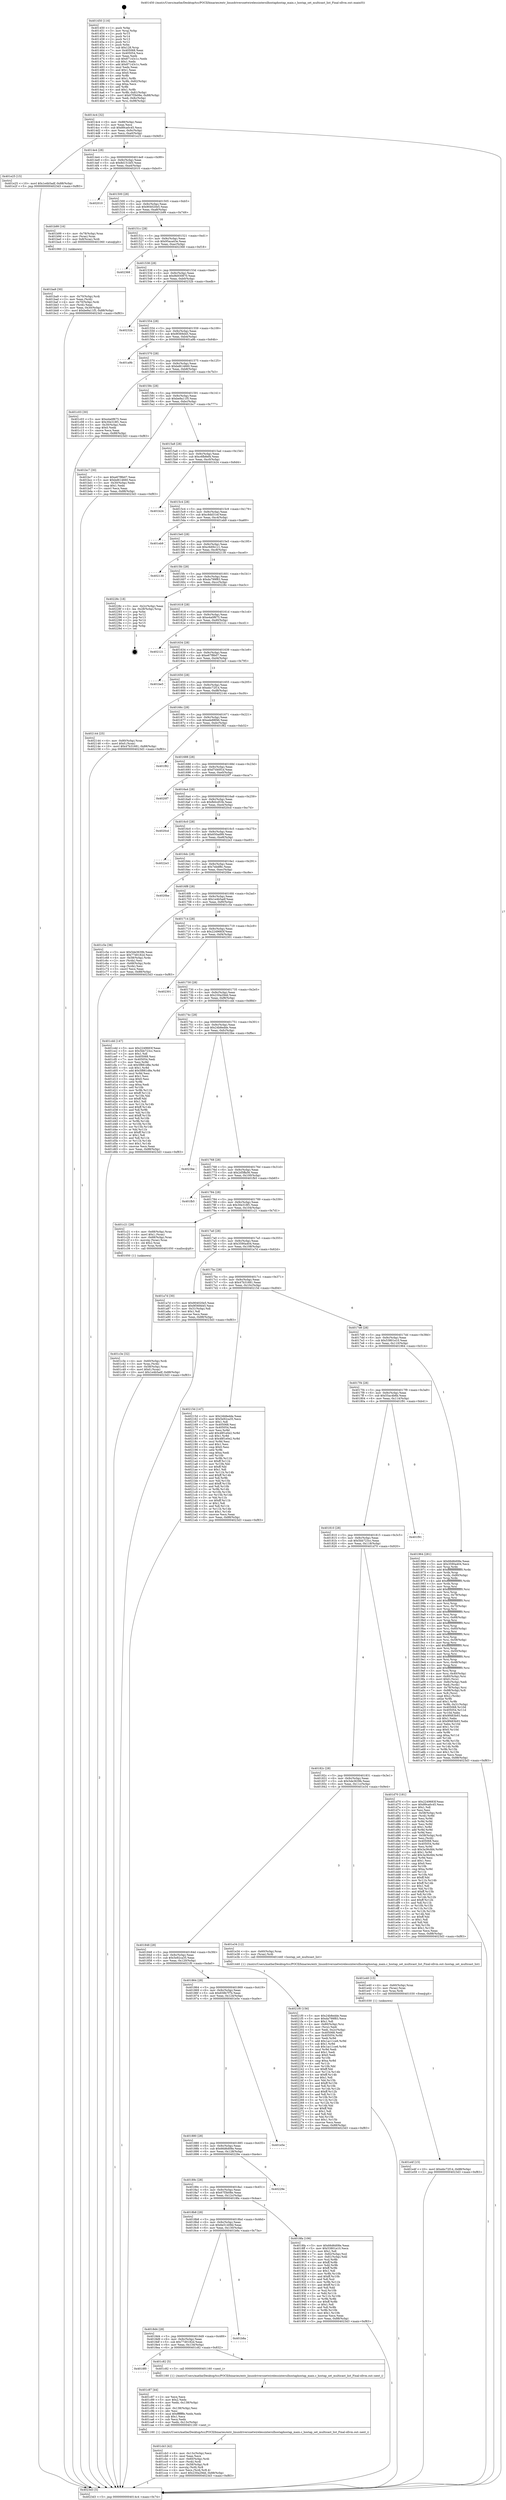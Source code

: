 digraph "0x401450" {
  label = "0x401450 (/mnt/c/Users/mathe/Desktop/tcc/POCII/binaries/extr_linuxdriversnetwirelessintersilhostaphostap_main.c_hostap_set_multicast_list_Final-ollvm.out::main(0))"
  labelloc = "t"
  node[shape=record]

  Entry [label="",width=0.3,height=0.3,shape=circle,fillcolor=black,style=filled]
  "0x4014c4" [label="{
     0x4014c4 [32]\l
     | [instrs]\l
     &nbsp;&nbsp;0x4014c4 \<+6\>: mov -0x88(%rbp),%eax\l
     &nbsp;&nbsp;0x4014ca \<+2\>: mov %eax,%ecx\l
     &nbsp;&nbsp;0x4014cc \<+6\>: sub $0x89ca0c45,%ecx\l
     &nbsp;&nbsp;0x4014d2 \<+6\>: mov %eax,-0x9c(%rbp)\l
     &nbsp;&nbsp;0x4014d8 \<+6\>: mov %ecx,-0xa0(%rbp)\l
     &nbsp;&nbsp;0x4014de \<+6\>: je 0000000000401e25 \<main+0x9d5\>\l
  }"]
  "0x401e25" [label="{
     0x401e25 [15]\l
     | [instrs]\l
     &nbsp;&nbsp;0x401e25 \<+10\>: movl $0x1e4b5adf,-0x88(%rbp)\l
     &nbsp;&nbsp;0x401e2f \<+5\>: jmp 00000000004023d3 \<main+0xf83\>\l
  }"]
  "0x4014e4" [label="{
     0x4014e4 [28]\l
     | [instrs]\l
     &nbsp;&nbsp;0x4014e4 \<+5\>: jmp 00000000004014e9 \<main+0x99\>\l
     &nbsp;&nbsp;0x4014e9 \<+6\>: mov -0x9c(%rbp),%eax\l
     &nbsp;&nbsp;0x4014ef \<+5\>: sub $0x8d151bf3,%eax\l
     &nbsp;&nbsp;0x4014f4 \<+6\>: mov %eax,-0xa4(%rbp)\l
     &nbsp;&nbsp;0x4014fa \<+6\>: je 0000000000402010 \<main+0xbc0\>\l
  }"]
  Exit [label="",width=0.3,height=0.3,shape=circle,fillcolor=black,style=filled,peripheries=2]
  "0x402010" [label="{
     0x402010\l
  }", style=dashed]
  "0x401500" [label="{
     0x401500 [28]\l
     | [instrs]\l
     &nbsp;&nbsp;0x401500 \<+5\>: jmp 0000000000401505 \<main+0xb5\>\l
     &nbsp;&nbsp;0x401505 \<+6\>: mov -0x9c(%rbp),%eax\l
     &nbsp;&nbsp;0x40150b \<+5\>: sub $0x904020e5,%eax\l
     &nbsp;&nbsp;0x401510 \<+6\>: mov %eax,-0xa8(%rbp)\l
     &nbsp;&nbsp;0x401516 \<+6\>: je 0000000000401b99 \<main+0x749\>\l
  }"]
  "0x401e4f" [label="{
     0x401e4f [15]\l
     | [instrs]\l
     &nbsp;&nbsp;0x401e4f \<+10\>: movl $0xebc72f14,-0x88(%rbp)\l
     &nbsp;&nbsp;0x401e59 \<+5\>: jmp 00000000004023d3 \<main+0xf83\>\l
  }"]
  "0x401b99" [label="{
     0x401b99 [16]\l
     | [instrs]\l
     &nbsp;&nbsp;0x401b99 \<+4\>: mov -0x78(%rbp),%rax\l
     &nbsp;&nbsp;0x401b9d \<+3\>: mov (%rax),%rax\l
     &nbsp;&nbsp;0x401ba0 \<+4\>: mov 0x8(%rax),%rdi\l
     &nbsp;&nbsp;0x401ba4 \<+5\>: call 0000000000401060 \<atoi@plt\>\l
     | [calls]\l
     &nbsp;&nbsp;0x401060 \{1\} (unknown)\l
  }"]
  "0x40151c" [label="{
     0x40151c [28]\l
     | [instrs]\l
     &nbsp;&nbsp;0x40151c \<+5\>: jmp 0000000000401521 \<main+0xd1\>\l
     &nbsp;&nbsp;0x401521 \<+6\>: mov -0x9c(%rbp),%eax\l
     &nbsp;&nbsp;0x401527 \<+5\>: sub $0x95aca43e,%eax\l
     &nbsp;&nbsp;0x40152c \<+6\>: mov %eax,-0xac(%rbp)\l
     &nbsp;&nbsp;0x401532 \<+6\>: je 0000000000402368 \<main+0xf18\>\l
  }"]
  "0x401e40" [label="{
     0x401e40 [15]\l
     | [instrs]\l
     &nbsp;&nbsp;0x401e40 \<+4\>: mov -0x60(%rbp),%rax\l
     &nbsp;&nbsp;0x401e44 \<+3\>: mov (%rax),%rax\l
     &nbsp;&nbsp;0x401e47 \<+3\>: mov %rax,%rdi\l
     &nbsp;&nbsp;0x401e4a \<+5\>: call 0000000000401030 \<free@plt\>\l
     | [calls]\l
     &nbsp;&nbsp;0x401030 \{1\} (unknown)\l
  }"]
  "0x402368" [label="{
     0x402368\l
  }", style=dashed]
  "0x401538" [label="{
     0x401538 [28]\l
     | [instrs]\l
     &nbsp;&nbsp;0x401538 \<+5\>: jmp 000000000040153d \<main+0xed\>\l
     &nbsp;&nbsp;0x40153d \<+6\>: mov -0x9c(%rbp),%eax\l
     &nbsp;&nbsp;0x401543 \<+5\>: sub $0x9b930870,%eax\l
     &nbsp;&nbsp;0x401548 \<+6\>: mov %eax,-0xb0(%rbp)\l
     &nbsp;&nbsp;0x40154e \<+6\>: je 000000000040232b \<main+0xedb\>\l
  }"]
  "0x401cb3" [label="{
     0x401cb3 [42]\l
     | [instrs]\l
     &nbsp;&nbsp;0x401cb3 \<+6\>: mov -0x13c(%rbp),%ecx\l
     &nbsp;&nbsp;0x401cb9 \<+3\>: imul %eax,%ecx\l
     &nbsp;&nbsp;0x401cbc \<+4\>: mov -0x60(%rbp),%rdi\l
     &nbsp;&nbsp;0x401cc0 \<+3\>: mov (%rdi),%rdi\l
     &nbsp;&nbsp;0x401cc3 \<+4\>: mov -0x58(%rbp),%r8\l
     &nbsp;&nbsp;0x401cc7 \<+3\>: movslq (%r8),%r8\l
     &nbsp;&nbsp;0x401cca \<+4\>: mov %ecx,(%rdi,%r8,4)\l
     &nbsp;&nbsp;0x401cce \<+10\>: movl $0x230a29dd,-0x88(%rbp)\l
     &nbsp;&nbsp;0x401cd8 \<+5\>: jmp 00000000004023d3 \<main+0xf83\>\l
  }"]
  "0x40232b" [label="{
     0x40232b\l
  }", style=dashed]
  "0x401554" [label="{
     0x401554 [28]\l
     | [instrs]\l
     &nbsp;&nbsp;0x401554 \<+5\>: jmp 0000000000401559 \<main+0x109\>\l
     &nbsp;&nbsp;0x401559 \<+6\>: mov -0x9c(%rbp),%eax\l
     &nbsp;&nbsp;0x40155f \<+5\>: sub $0x9f369d45,%eax\l
     &nbsp;&nbsp;0x401564 \<+6\>: mov %eax,-0xb4(%rbp)\l
     &nbsp;&nbsp;0x40156a \<+6\>: je 0000000000401a9b \<main+0x64b\>\l
  }"]
  "0x401c87" [label="{
     0x401c87 [44]\l
     | [instrs]\l
     &nbsp;&nbsp;0x401c87 \<+2\>: xor %ecx,%ecx\l
     &nbsp;&nbsp;0x401c89 \<+5\>: mov $0x2,%edx\l
     &nbsp;&nbsp;0x401c8e \<+6\>: mov %edx,-0x138(%rbp)\l
     &nbsp;&nbsp;0x401c94 \<+1\>: cltd\l
     &nbsp;&nbsp;0x401c95 \<+6\>: mov -0x138(%rbp),%esi\l
     &nbsp;&nbsp;0x401c9b \<+2\>: idiv %esi\l
     &nbsp;&nbsp;0x401c9d \<+6\>: imul $0xfffffffe,%edx,%edx\l
     &nbsp;&nbsp;0x401ca3 \<+3\>: sub $0x1,%ecx\l
     &nbsp;&nbsp;0x401ca6 \<+2\>: sub %ecx,%edx\l
     &nbsp;&nbsp;0x401ca8 \<+6\>: mov %edx,-0x13c(%rbp)\l
     &nbsp;&nbsp;0x401cae \<+5\>: call 0000000000401160 \<next_i\>\l
     | [calls]\l
     &nbsp;&nbsp;0x401160 \{1\} (/mnt/c/Users/mathe/Desktop/tcc/POCII/binaries/extr_linuxdriversnetwirelessintersilhostaphostap_main.c_hostap_set_multicast_list_Final-ollvm.out::next_i)\l
  }"]
  "0x401a9b" [label="{
     0x401a9b\l
  }", style=dashed]
  "0x401570" [label="{
     0x401570 [28]\l
     | [instrs]\l
     &nbsp;&nbsp;0x401570 \<+5\>: jmp 0000000000401575 \<main+0x125\>\l
     &nbsp;&nbsp;0x401575 \<+6\>: mov -0x9c(%rbp),%eax\l
     &nbsp;&nbsp;0x40157b \<+5\>: sub $0xbd614660,%eax\l
     &nbsp;&nbsp;0x401580 \<+6\>: mov %eax,-0xb8(%rbp)\l
     &nbsp;&nbsp;0x401586 \<+6\>: je 0000000000401c03 \<main+0x7b3\>\l
  }"]
  "0x4018f0" [label="{
     0x4018f0\l
  }", style=dashed]
  "0x401c03" [label="{
     0x401c03 [30]\l
     | [instrs]\l
     &nbsp;&nbsp;0x401c03 \<+5\>: mov $0xe4a0f675,%eax\l
     &nbsp;&nbsp;0x401c08 \<+5\>: mov $0x30e318f1,%ecx\l
     &nbsp;&nbsp;0x401c0d \<+3\>: mov -0x30(%rbp),%edx\l
     &nbsp;&nbsp;0x401c10 \<+3\>: cmp $0x0,%edx\l
     &nbsp;&nbsp;0x401c13 \<+3\>: cmove %ecx,%eax\l
     &nbsp;&nbsp;0x401c16 \<+6\>: mov %eax,-0x88(%rbp)\l
     &nbsp;&nbsp;0x401c1c \<+5\>: jmp 00000000004023d3 \<main+0xf83\>\l
  }"]
  "0x40158c" [label="{
     0x40158c [28]\l
     | [instrs]\l
     &nbsp;&nbsp;0x40158c \<+5\>: jmp 0000000000401591 \<main+0x141\>\l
     &nbsp;&nbsp;0x401591 \<+6\>: mov -0x9c(%rbp),%eax\l
     &nbsp;&nbsp;0x401597 \<+5\>: sub $0xbe9a11f5,%eax\l
     &nbsp;&nbsp;0x40159c \<+6\>: mov %eax,-0xbc(%rbp)\l
     &nbsp;&nbsp;0x4015a2 \<+6\>: je 0000000000401bc7 \<main+0x777\>\l
  }"]
  "0x401c82" [label="{
     0x401c82 [5]\l
     | [instrs]\l
     &nbsp;&nbsp;0x401c82 \<+5\>: call 0000000000401160 \<next_i\>\l
     | [calls]\l
     &nbsp;&nbsp;0x401160 \{1\} (/mnt/c/Users/mathe/Desktop/tcc/POCII/binaries/extr_linuxdriversnetwirelessintersilhostaphostap_main.c_hostap_set_multicast_list_Final-ollvm.out::next_i)\l
  }"]
  "0x401bc7" [label="{
     0x401bc7 [30]\l
     | [instrs]\l
     &nbsp;&nbsp;0x401bc7 \<+5\>: mov $0xe67f8b07,%eax\l
     &nbsp;&nbsp;0x401bcc \<+5\>: mov $0xbd614660,%ecx\l
     &nbsp;&nbsp;0x401bd1 \<+3\>: mov -0x30(%rbp),%edx\l
     &nbsp;&nbsp;0x401bd4 \<+3\>: cmp $0x1,%edx\l
     &nbsp;&nbsp;0x401bd7 \<+3\>: cmovl %ecx,%eax\l
     &nbsp;&nbsp;0x401bda \<+6\>: mov %eax,-0x88(%rbp)\l
     &nbsp;&nbsp;0x401be0 \<+5\>: jmp 00000000004023d3 \<main+0xf83\>\l
  }"]
  "0x4015a8" [label="{
     0x4015a8 [28]\l
     | [instrs]\l
     &nbsp;&nbsp;0x4015a8 \<+5\>: jmp 00000000004015ad \<main+0x15d\>\l
     &nbsp;&nbsp;0x4015ad \<+6\>: mov -0x9c(%rbp),%eax\l
     &nbsp;&nbsp;0x4015b3 \<+5\>: sub $0xc6fb8ef4,%eax\l
     &nbsp;&nbsp;0x4015b8 \<+6\>: mov %eax,-0xc0(%rbp)\l
     &nbsp;&nbsp;0x4015be \<+6\>: je 0000000000401b24 \<main+0x6d4\>\l
  }"]
  "0x4018d4" [label="{
     0x4018d4 [28]\l
     | [instrs]\l
     &nbsp;&nbsp;0x4018d4 \<+5\>: jmp 00000000004018d9 \<main+0x489\>\l
     &nbsp;&nbsp;0x4018d9 \<+6\>: mov -0x9c(%rbp),%eax\l
     &nbsp;&nbsp;0x4018df \<+5\>: sub $0x77d0182d,%eax\l
     &nbsp;&nbsp;0x4018e4 \<+6\>: mov %eax,-0x134(%rbp)\l
     &nbsp;&nbsp;0x4018ea \<+6\>: je 0000000000401c82 \<main+0x832\>\l
  }"]
  "0x401b24" [label="{
     0x401b24\l
  }", style=dashed]
  "0x4015c4" [label="{
     0x4015c4 [28]\l
     | [instrs]\l
     &nbsp;&nbsp;0x4015c4 \<+5\>: jmp 00000000004015c9 \<main+0x179\>\l
     &nbsp;&nbsp;0x4015c9 \<+6\>: mov -0x9c(%rbp),%eax\l
     &nbsp;&nbsp;0x4015cf \<+5\>: sub $0xc8dd31ef,%eax\l
     &nbsp;&nbsp;0x4015d4 \<+6\>: mov %eax,-0xc4(%rbp)\l
     &nbsp;&nbsp;0x4015da \<+6\>: je 0000000000401eb9 \<main+0xa69\>\l
  }"]
  "0x401b8a" [label="{
     0x401b8a\l
  }", style=dashed]
  "0x401eb9" [label="{
     0x401eb9\l
  }", style=dashed]
  "0x4015e0" [label="{
     0x4015e0 [28]\l
     | [instrs]\l
     &nbsp;&nbsp;0x4015e0 \<+5\>: jmp 00000000004015e5 \<main+0x195\>\l
     &nbsp;&nbsp;0x4015e5 \<+6\>: mov -0x9c(%rbp),%eax\l
     &nbsp;&nbsp;0x4015eb \<+5\>: sub $0xc9d0b121,%eax\l
     &nbsp;&nbsp;0x4015f0 \<+6\>: mov %eax,-0xc8(%rbp)\l
     &nbsp;&nbsp;0x4015f6 \<+6\>: je 0000000000402130 \<main+0xce0\>\l
  }"]
  "0x401c3e" [label="{
     0x401c3e [32]\l
     | [instrs]\l
     &nbsp;&nbsp;0x401c3e \<+4\>: mov -0x60(%rbp),%rdi\l
     &nbsp;&nbsp;0x401c42 \<+3\>: mov %rax,(%rdi)\l
     &nbsp;&nbsp;0x401c45 \<+4\>: mov -0x58(%rbp),%rax\l
     &nbsp;&nbsp;0x401c49 \<+6\>: movl $0x0,(%rax)\l
     &nbsp;&nbsp;0x401c4f \<+10\>: movl $0x1e4b5adf,-0x88(%rbp)\l
     &nbsp;&nbsp;0x401c59 \<+5\>: jmp 00000000004023d3 \<main+0xf83\>\l
  }"]
  "0x402130" [label="{
     0x402130\l
  }", style=dashed]
  "0x4015fc" [label="{
     0x4015fc [28]\l
     | [instrs]\l
     &nbsp;&nbsp;0x4015fc \<+5\>: jmp 0000000000401601 \<main+0x1b1\>\l
     &nbsp;&nbsp;0x401601 \<+6\>: mov -0x9c(%rbp),%eax\l
     &nbsp;&nbsp;0x401607 \<+5\>: sub $0xda799f83,%eax\l
     &nbsp;&nbsp;0x40160c \<+6\>: mov %eax,-0xcc(%rbp)\l
     &nbsp;&nbsp;0x401612 \<+6\>: je 000000000040228c \<main+0xe3c\>\l
  }"]
  "0x401ba9" [label="{
     0x401ba9 [30]\l
     | [instrs]\l
     &nbsp;&nbsp;0x401ba9 \<+4\>: mov -0x70(%rbp),%rdi\l
     &nbsp;&nbsp;0x401bad \<+2\>: mov %eax,(%rdi)\l
     &nbsp;&nbsp;0x401baf \<+4\>: mov -0x70(%rbp),%rdi\l
     &nbsp;&nbsp;0x401bb3 \<+2\>: mov (%rdi),%eax\l
     &nbsp;&nbsp;0x401bb5 \<+3\>: mov %eax,-0x30(%rbp)\l
     &nbsp;&nbsp;0x401bb8 \<+10\>: movl $0xbe9a11f5,-0x88(%rbp)\l
     &nbsp;&nbsp;0x401bc2 \<+5\>: jmp 00000000004023d3 \<main+0xf83\>\l
  }"]
  "0x40228c" [label="{
     0x40228c [18]\l
     | [instrs]\l
     &nbsp;&nbsp;0x40228c \<+3\>: mov -0x2c(%rbp),%eax\l
     &nbsp;&nbsp;0x40228f \<+4\>: lea -0x28(%rbp),%rsp\l
     &nbsp;&nbsp;0x402293 \<+1\>: pop %rbx\l
     &nbsp;&nbsp;0x402294 \<+2\>: pop %r12\l
     &nbsp;&nbsp;0x402296 \<+2\>: pop %r13\l
     &nbsp;&nbsp;0x402298 \<+2\>: pop %r14\l
     &nbsp;&nbsp;0x40229a \<+2\>: pop %r15\l
     &nbsp;&nbsp;0x40229c \<+1\>: pop %rbp\l
     &nbsp;&nbsp;0x40229d \<+1\>: ret\l
  }"]
  "0x401618" [label="{
     0x401618 [28]\l
     | [instrs]\l
     &nbsp;&nbsp;0x401618 \<+5\>: jmp 000000000040161d \<main+0x1cd\>\l
     &nbsp;&nbsp;0x40161d \<+6\>: mov -0x9c(%rbp),%eax\l
     &nbsp;&nbsp;0x401623 \<+5\>: sub $0xe4a0f675,%eax\l
     &nbsp;&nbsp;0x401628 \<+6\>: mov %eax,-0xd0(%rbp)\l
     &nbsp;&nbsp;0x40162e \<+6\>: je 0000000000402121 \<main+0xcd1\>\l
  }"]
  "0x401450" [label="{
     0x401450 [116]\l
     | [instrs]\l
     &nbsp;&nbsp;0x401450 \<+1\>: push %rbp\l
     &nbsp;&nbsp;0x401451 \<+3\>: mov %rsp,%rbp\l
     &nbsp;&nbsp;0x401454 \<+2\>: push %r15\l
     &nbsp;&nbsp;0x401456 \<+2\>: push %r14\l
     &nbsp;&nbsp;0x401458 \<+2\>: push %r13\l
     &nbsp;&nbsp;0x40145a \<+2\>: push %r12\l
     &nbsp;&nbsp;0x40145c \<+1\>: push %rbx\l
     &nbsp;&nbsp;0x40145d \<+7\>: sub $0x128,%rsp\l
     &nbsp;&nbsp;0x401464 \<+7\>: mov 0x405068,%eax\l
     &nbsp;&nbsp;0x40146b \<+7\>: mov 0x405054,%ecx\l
     &nbsp;&nbsp;0x401472 \<+2\>: mov %eax,%edx\l
     &nbsp;&nbsp;0x401474 \<+6\>: sub $0x87143c1c,%edx\l
     &nbsp;&nbsp;0x40147a \<+3\>: sub $0x1,%edx\l
     &nbsp;&nbsp;0x40147d \<+6\>: add $0x87143c1c,%edx\l
     &nbsp;&nbsp;0x401483 \<+3\>: imul %edx,%eax\l
     &nbsp;&nbsp;0x401486 \<+3\>: and $0x1,%eax\l
     &nbsp;&nbsp;0x401489 \<+3\>: cmp $0x0,%eax\l
     &nbsp;&nbsp;0x40148c \<+4\>: sete %r8b\l
     &nbsp;&nbsp;0x401490 \<+4\>: and $0x1,%r8b\l
     &nbsp;&nbsp;0x401494 \<+7\>: mov %r8b,-0x82(%rbp)\l
     &nbsp;&nbsp;0x40149b \<+3\>: cmp $0xa,%ecx\l
     &nbsp;&nbsp;0x40149e \<+4\>: setl %r8b\l
     &nbsp;&nbsp;0x4014a2 \<+4\>: and $0x1,%r8b\l
     &nbsp;&nbsp;0x4014a6 \<+7\>: mov %r8b,-0x81(%rbp)\l
     &nbsp;&nbsp;0x4014ad \<+10\>: movl $0x67f3b08e,-0x88(%rbp)\l
     &nbsp;&nbsp;0x4014b7 \<+6\>: mov %edi,-0x8c(%rbp)\l
     &nbsp;&nbsp;0x4014bd \<+7\>: mov %rsi,-0x98(%rbp)\l
  }"]
  "0x402121" [label="{
     0x402121\l
  }", style=dashed]
  "0x401634" [label="{
     0x401634 [28]\l
     | [instrs]\l
     &nbsp;&nbsp;0x401634 \<+5\>: jmp 0000000000401639 \<main+0x1e9\>\l
     &nbsp;&nbsp;0x401639 \<+6\>: mov -0x9c(%rbp),%eax\l
     &nbsp;&nbsp;0x40163f \<+5\>: sub $0xe67f8b07,%eax\l
     &nbsp;&nbsp;0x401644 \<+6\>: mov %eax,-0xd4(%rbp)\l
     &nbsp;&nbsp;0x40164a \<+6\>: je 0000000000401be5 \<main+0x795\>\l
  }"]
  "0x4023d3" [label="{
     0x4023d3 [5]\l
     | [instrs]\l
     &nbsp;&nbsp;0x4023d3 \<+5\>: jmp 00000000004014c4 \<main+0x74\>\l
  }"]
  "0x401be5" [label="{
     0x401be5\l
  }", style=dashed]
  "0x401650" [label="{
     0x401650 [28]\l
     | [instrs]\l
     &nbsp;&nbsp;0x401650 \<+5\>: jmp 0000000000401655 \<main+0x205\>\l
     &nbsp;&nbsp;0x401655 \<+6\>: mov -0x9c(%rbp),%eax\l
     &nbsp;&nbsp;0x40165b \<+5\>: sub $0xebc72f14,%eax\l
     &nbsp;&nbsp;0x401660 \<+6\>: mov %eax,-0xd8(%rbp)\l
     &nbsp;&nbsp;0x401666 \<+6\>: je 0000000000402144 \<main+0xcf4\>\l
  }"]
  "0x4018b8" [label="{
     0x4018b8 [28]\l
     | [instrs]\l
     &nbsp;&nbsp;0x4018b8 \<+5\>: jmp 00000000004018bd \<main+0x46d\>\l
     &nbsp;&nbsp;0x4018bd \<+6\>: mov -0x9c(%rbp),%eax\l
     &nbsp;&nbsp;0x4018c3 \<+5\>: sub $0x6e51408d,%eax\l
     &nbsp;&nbsp;0x4018c8 \<+6\>: mov %eax,-0x130(%rbp)\l
     &nbsp;&nbsp;0x4018ce \<+6\>: je 0000000000401b8a \<main+0x73a\>\l
  }"]
  "0x402144" [label="{
     0x402144 [25]\l
     | [instrs]\l
     &nbsp;&nbsp;0x402144 \<+4\>: mov -0x80(%rbp),%rax\l
     &nbsp;&nbsp;0x402148 \<+6\>: movl $0x0,(%rax)\l
     &nbsp;&nbsp;0x40214e \<+10\>: movl $0x47b31681,-0x88(%rbp)\l
     &nbsp;&nbsp;0x402158 \<+5\>: jmp 00000000004023d3 \<main+0xf83\>\l
  }"]
  "0x40166c" [label="{
     0x40166c [28]\l
     | [instrs]\l
     &nbsp;&nbsp;0x40166c \<+5\>: jmp 0000000000401671 \<main+0x221\>\l
     &nbsp;&nbsp;0x401671 \<+6\>: mov -0x9c(%rbp),%eax\l
     &nbsp;&nbsp;0x401677 \<+5\>: sub $0xede88f46,%eax\l
     &nbsp;&nbsp;0x40167c \<+6\>: mov %eax,-0xdc(%rbp)\l
     &nbsp;&nbsp;0x401682 \<+6\>: je 0000000000401f82 \<main+0xb32\>\l
  }"]
  "0x4018fa" [label="{
     0x4018fa [106]\l
     | [instrs]\l
     &nbsp;&nbsp;0x4018fa \<+5\>: mov $0x66d6d08e,%eax\l
     &nbsp;&nbsp;0x4018ff \<+5\>: mov $0x53801e10,%ecx\l
     &nbsp;&nbsp;0x401904 \<+2\>: mov $0x1,%dl\l
     &nbsp;&nbsp;0x401906 \<+7\>: mov -0x82(%rbp),%sil\l
     &nbsp;&nbsp;0x40190d \<+7\>: mov -0x81(%rbp),%dil\l
     &nbsp;&nbsp;0x401914 \<+3\>: mov %sil,%r8b\l
     &nbsp;&nbsp;0x401917 \<+4\>: xor $0xff,%r8b\l
     &nbsp;&nbsp;0x40191b \<+3\>: mov %dil,%r9b\l
     &nbsp;&nbsp;0x40191e \<+4\>: xor $0xff,%r9b\l
     &nbsp;&nbsp;0x401922 \<+3\>: xor $0x1,%dl\l
     &nbsp;&nbsp;0x401925 \<+3\>: mov %r8b,%r10b\l
     &nbsp;&nbsp;0x401928 \<+4\>: and $0xff,%r10b\l
     &nbsp;&nbsp;0x40192c \<+3\>: and %dl,%sil\l
     &nbsp;&nbsp;0x40192f \<+3\>: mov %r9b,%r11b\l
     &nbsp;&nbsp;0x401932 \<+4\>: and $0xff,%r11b\l
     &nbsp;&nbsp;0x401936 \<+3\>: and %dl,%dil\l
     &nbsp;&nbsp;0x401939 \<+3\>: or %sil,%r10b\l
     &nbsp;&nbsp;0x40193c \<+3\>: or %dil,%r11b\l
     &nbsp;&nbsp;0x40193f \<+3\>: xor %r11b,%r10b\l
     &nbsp;&nbsp;0x401942 \<+3\>: or %r9b,%r8b\l
     &nbsp;&nbsp;0x401945 \<+4\>: xor $0xff,%r8b\l
     &nbsp;&nbsp;0x401949 \<+3\>: or $0x1,%dl\l
     &nbsp;&nbsp;0x40194c \<+3\>: and %dl,%r8b\l
     &nbsp;&nbsp;0x40194f \<+3\>: or %r8b,%r10b\l
     &nbsp;&nbsp;0x401952 \<+4\>: test $0x1,%r10b\l
     &nbsp;&nbsp;0x401956 \<+3\>: cmovne %ecx,%eax\l
     &nbsp;&nbsp;0x401959 \<+6\>: mov %eax,-0x88(%rbp)\l
     &nbsp;&nbsp;0x40195f \<+5\>: jmp 00000000004023d3 \<main+0xf83\>\l
  }"]
  "0x401f82" [label="{
     0x401f82\l
  }", style=dashed]
  "0x401688" [label="{
     0x401688 [28]\l
     | [instrs]\l
     &nbsp;&nbsp;0x401688 \<+5\>: jmp 000000000040168d \<main+0x23d\>\l
     &nbsp;&nbsp;0x40168d \<+6\>: mov -0x9c(%rbp),%eax\l
     &nbsp;&nbsp;0x401693 \<+5\>: sub $0xf7d40f1d,%eax\l
     &nbsp;&nbsp;0x401698 \<+6\>: mov %eax,-0xe0(%rbp)\l
     &nbsp;&nbsp;0x40169e \<+6\>: je 00000000004020f7 \<main+0xca7\>\l
  }"]
  "0x40189c" [label="{
     0x40189c [28]\l
     | [instrs]\l
     &nbsp;&nbsp;0x40189c \<+5\>: jmp 00000000004018a1 \<main+0x451\>\l
     &nbsp;&nbsp;0x4018a1 \<+6\>: mov -0x9c(%rbp),%eax\l
     &nbsp;&nbsp;0x4018a7 \<+5\>: sub $0x67f3b08e,%eax\l
     &nbsp;&nbsp;0x4018ac \<+6\>: mov %eax,-0x12c(%rbp)\l
     &nbsp;&nbsp;0x4018b2 \<+6\>: je 00000000004018fa \<main+0x4aa\>\l
  }"]
  "0x4020f7" [label="{
     0x4020f7\l
  }", style=dashed]
  "0x4016a4" [label="{
     0x4016a4 [28]\l
     | [instrs]\l
     &nbsp;&nbsp;0x4016a4 \<+5\>: jmp 00000000004016a9 \<main+0x259\>\l
     &nbsp;&nbsp;0x4016a9 \<+6\>: mov -0x9c(%rbp),%eax\l
     &nbsp;&nbsp;0x4016af \<+5\>: sub $0xfb0cd53b,%eax\l
     &nbsp;&nbsp;0x4016b4 \<+6\>: mov %eax,-0xe4(%rbp)\l
     &nbsp;&nbsp;0x4016ba \<+6\>: je 00000000004020cd \<main+0xc7d\>\l
  }"]
  "0x40229e" [label="{
     0x40229e\l
  }", style=dashed]
  "0x4020cd" [label="{
     0x4020cd\l
  }", style=dashed]
  "0x4016c0" [label="{
     0x4016c0 [28]\l
     | [instrs]\l
     &nbsp;&nbsp;0x4016c0 \<+5\>: jmp 00000000004016c5 \<main+0x275\>\l
     &nbsp;&nbsp;0x4016c5 \<+6\>: mov -0x9c(%rbp),%eax\l
     &nbsp;&nbsp;0x4016cb \<+5\>: sub $0x650ad99,%eax\l
     &nbsp;&nbsp;0x4016d0 \<+6\>: mov %eax,-0xe8(%rbp)\l
     &nbsp;&nbsp;0x4016d6 \<+6\>: je 00000000004022e3 \<main+0xe93\>\l
  }"]
  "0x401880" [label="{
     0x401880 [28]\l
     | [instrs]\l
     &nbsp;&nbsp;0x401880 \<+5\>: jmp 0000000000401885 \<main+0x435\>\l
     &nbsp;&nbsp;0x401885 \<+6\>: mov -0x9c(%rbp),%eax\l
     &nbsp;&nbsp;0x40188b \<+5\>: sub $0x66d6d08e,%eax\l
     &nbsp;&nbsp;0x401890 \<+6\>: mov %eax,-0x128(%rbp)\l
     &nbsp;&nbsp;0x401896 \<+6\>: je 000000000040229e \<main+0xe4e\>\l
  }"]
  "0x4022e3" [label="{
     0x4022e3\l
  }", style=dashed]
  "0x4016dc" [label="{
     0x4016dc [28]\l
     | [instrs]\l
     &nbsp;&nbsp;0x4016dc \<+5\>: jmp 00000000004016e1 \<main+0x291\>\l
     &nbsp;&nbsp;0x4016e1 \<+6\>: mov -0x9c(%rbp),%eax\l
     &nbsp;&nbsp;0x4016e7 \<+5\>: sub $0x7ebdf8c,%eax\l
     &nbsp;&nbsp;0x4016ec \<+6\>: mov %eax,-0xec(%rbp)\l
     &nbsp;&nbsp;0x4016f2 \<+6\>: je 00000000004020be \<main+0xc6e\>\l
  }"]
  "0x401e5e" [label="{
     0x401e5e\l
  }", style=dashed]
  "0x4020be" [label="{
     0x4020be\l
  }", style=dashed]
  "0x4016f8" [label="{
     0x4016f8 [28]\l
     | [instrs]\l
     &nbsp;&nbsp;0x4016f8 \<+5\>: jmp 00000000004016fd \<main+0x2ad\>\l
     &nbsp;&nbsp;0x4016fd \<+6\>: mov -0x9c(%rbp),%eax\l
     &nbsp;&nbsp;0x401703 \<+5\>: sub $0x1e4b5adf,%eax\l
     &nbsp;&nbsp;0x401708 \<+6\>: mov %eax,-0xf0(%rbp)\l
     &nbsp;&nbsp;0x40170e \<+6\>: je 0000000000401c5e \<main+0x80e\>\l
  }"]
  "0x401864" [label="{
     0x401864 [28]\l
     | [instrs]\l
     &nbsp;&nbsp;0x401864 \<+5\>: jmp 0000000000401869 \<main+0x419\>\l
     &nbsp;&nbsp;0x401869 \<+6\>: mov -0x9c(%rbp),%eax\l
     &nbsp;&nbsp;0x40186f \<+5\>: sub $0x658b7f7b,%eax\l
     &nbsp;&nbsp;0x401874 \<+6\>: mov %eax,-0x124(%rbp)\l
     &nbsp;&nbsp;0x40187a \<+6\>: je 0000000000401e5e \<main+0xa0e\>\l
  }"]
  "0x401c5e" [label="{
     0x401c5e [36]\l
     | [instrs]\l
     &nbsp;&nbsp;0x401c5e \<+5\>: mov $0x5de3639b,%eax\l
     &nbsp;&nbsp;0x401c63 \<+5\>: mov $0x77d0182d,%ecx\l
     &nbsp;&nbsp;0x401c68 \<+4\>: mov -0x58(%rbp),%rdx\l
     &nbsp;&nbsp;0x401c6c \<+2\>: mov (%rdx),%esi\l
     &nbsp;&nbsp;0x401c6e \<+4\>: mov -0x68(%rbp),%rdx\l
     &nbsp;&nbsp;0x401c72 \<+2\>: cmp (%rdx),%esi\l
     &nbsp;&nbsp;0x401c74 \<+3\>: cmovl %ecx,%eax\l
     &nbsp;&nbsp;0x401c77 \<+6\>: mov %eax,-0x88(%rbp)\l
     &nbsp;&nbsp;0x401c7d \<+5\>: jmp 00000000004023d3 \<main+0xf83\>\l
  }"]
  "0x401714" [label="{
     0x401714 [28]\l
     | [instrs]\l
     &nbsp;&nbsp;0x401714 \<+5\>: jmp 0000000000401719 \<main+0x2c9\>\l
     &nbsp;&nbsp;0x401719 \<+6\>: mov -0x9c(%rbp),%eax\l
     &nbsp;&nbsp;0x40171f \<+5\>: sub $0x2249683f,%eax\l
     &nbsp;&nbsp;0x401724 \<+6\>: mov %eax,-0xf4(%rbp)\l
     &nbsp;&nbsp;0x40172a \<+6\>: je 0000000000402301 \<main+0xeb1\>\l
  }"]
  "0x4021f0" [label="{
     0x4021f0 [156]\l
     | [instrs]\l
     &nbsp;&nbsp;0x4021f0 \<+5\>: mov $0x24b8edde,%eax\l
     &nbsp;&nbsp;0x4021f5 \<+5\>: mov $0xda799f83,%ecx\l
     &nbsp;&nbsp;0x4021fa \<+2\>: mov $0x1,%dl\l
     &nbsp;&nbsp;0x4021fc \<+4\>: mov -0x80(%rbp),%rsi\l
     &nbsp;&nbsp;0x402200 \<+2\>: mov (%rsi),%edi\l
     &nbsp;&nbsp;0x402202 \<+3\>: mov %edi,-0x2c(%rbp)\l
     &nbsp;&nbsp;0x402205 \<+7\>: mov 0x405068,%edi\l
     &nbsp;&nbsp;0x40220c \<+8\>: mov 0x405054,%r8d\l
     &nbsp;&nbsp;0x402214 \<+3\>: mov %edi,%r9d\l
     &nbsp;&nbsp;0x402217 \<+7\>: add $0x1ac11ce6,%r9d\l
     &nbsp;&nbsp;0x40221e \<+4\>: sub $0x1,%r9d\l
     &nbsp;&nbsp;0x402222 \<+7\>: sub $0x1ac11ce6,%r9d\l
     &nbsp;&nbsp;0x402229 \<+4\>: imul %r9d,%edi\l
     &nbsp;&nbsp;0x40222d \<+3\>: and $0x1,%edi\l
     &nbsp;&nbsp;0x402230 \<+3\>: cmp $0x0,%edi\l
     &nbsp;&nbsp;0x402233 \<+4\>: sete %r10b\l
     &nbsp;&nbsp;0x402237 \<+4\>: cmp $0xa,%r8d\l
     &nbsp;&nbsp;0x40223b \<+4\>: setl %r11b\l
     &nbsp;&nbsp;0x40223f \<+3\>: mov %r10b,%bl\l
     &nbsp;&nbsp;0x402242 \<+3\>: xor $0xff,%bl\l
     &nbsp;&nbsp;0x402245 \<+3\>: mov %r11b,%r14b\l
     &nbsp;&nbsp;0x402248 \<+4\>: xor $0xff,%r14b\l
     &nbsp;&nbsp;0x40224c \<+3\>: xor $0x1,%dl\l
     &nbsp;&nbsp;0x40224f \<+3\>: mov %bl,%r15b\l
     &nbsp;&nbsp;0x402252 \<+4\>: and $0xff,%r15b\l
     &nbsp;&nbsp;0x402256 \<+3\>: and %dl,%r10b\l
     &nbsp;&nbsp;0x402259 \<+3\>: mov %r14b,%r12b\l
     &nbsp;&nbsp;0x40225c \<+4\>: and $0xff,%r12b\l
     &nbsp;&nbsp;0x402260 \<+3\>: and %dl,%r11b\l
     &nbsp;&nbsp;0x402263 \<+3\>: or %r10b,%r15b\l
     &nbsp;&nbsp;0x402266 \<+3\>: or %r11b,%r12b\l
     &nbsp;&nbsp;0x402269 \<+3\>: xor %r12b,%r15b\l
     &nbsp;&nbsp;0x40226c \<+3\>: or %r14b,%bl\l
     &nbsp;&nbsp;0x40226f \<+3\>: xor $0xff,%bl\l
     &nbsp;&nbsp;0x402272 \<+3\>: or $0x1,%dl\l
     &nbsp;&nbsp;0x402275 \<+2\>: and %dl,%bl\l
     &nbsp;&nbsp;0x402277 \<+3\>: or %bl,%r15b\l
     &nbsp;&nbsp;0x40227a \<+4\>: test $0x1,%r15b\l
     &nbsp;&nbsp;0x40227e \<+3\>: cmovne %ecx,%eax\l
     &nbsp;&nbsp;0x402281 \<+6\>: mov %eax,-0x88(%rbp)\l
     &nbsp;&nbsp;0x402287 \<+5\>: jmp 00000000004023d3 \<main+0xf83\>\l
  }"]
  "0x402301" [label="{
     0x402301\l
  }", style=dashed]
  "0x401730" [label="{
     0x401730 [28]\l
     | [instrs]\l
     &nbsp;&nbsp;0x401730 \<+5\>: jmp 0000000000401735 \<main+0x2e5\>\l
     &nbsp;&nbsp;0x401735 \<+6\>: mov -0x9c(%rbp),%eax\l
     &nbsp;&nbsp;0x40173b \<+5\>: sub $0x230a29dd,%eax\l
     &nbsp;&nbsp;0x401740 \<+6\>: mov %eax,-0xf8(%rbp)\l
     &nbsp;&nbsp;0x401746 \<+6\>: je 0000000000401cdd \<main+0x88d\>\l
  }"]
  "0x401848" [label="{
     0x401848 [28]\l
     | [instrs]\l
     &nbsp;&nbsp;0x401848 \<+5\>: jmp 000000000040184d \<main+0x3fd\>\l
     &nbsp;&nbsp;0x40184d \<+6\>: mov -0x9c(%rbp),%eax\l
     &nbsp;&nbsp;0x401853 \<+5\>: sub $0x5e92ca35,%eax\l
     &nbsp;&nbsp;0x401858 \<+6\>: mov %eax,-0x120(%rbp)\l
     &nbsp;&nbsp;0x40185e \<+6\>: je 00000000004021f0 \<main+0xda0\>\l
  }"]
  "0x401cdd" [label="{
     0x401cdd [147]\l
     | [instrs]\l
     &nbsp;&nbsp;0x401cdd \<+5\>: mov $0x2249683f,%eax\l
     &nbsp;&nbsp;0x401ce2 \<+5\>: mov $0x5bb723cc,%ecx\l
     &nbsp;&nbsp;0x401ce7 \<+2\>: mov $0x1,%dl\l
     &nbsp;&nbsp;0x401ce9 \<+7\>: mov 0x405068,%esi\l
     &nbsp;&nbsp;0x401cf0 \<+7\>: mov 0x405054,%edi\l
     &nbsp;&nbsp;0x401cf7 \<+3\>: mov %esi,%r8d\l
     &nbsp;&nbsp;0x401cfa \<+7\>: sub $0x5f881d8e,%r8d\l
     &nbsp;&nbsp;0x401d01 \<+4\>: sub $0x1,%r8d\l
     &nbsp;&nbsp;0x401d05 \<+7\>: add $0x5f881d8e,%r8d\l
     &nbsp;&nbsp;0x401d0c \<+4\>: imul %r8d,%esi\l
     &nbsp;&nbsp;0x401d10 \<+3\>: and $0x1,%esi\l
     &nbsp;&nbsp;0x401d13 \<+3\>: cmp $0x0,%esi\l
     &nbsp;&nbsp;0x401d16 \<+4\>: sete %r9b\l
     &nbsp;&nbsp;0x401d1a \<+3\>: cmp $0xa,%edi\l
     &nbsp;&nbsp;0x401d1d \<+4\>: setl %r10b\l
     &nbsp;&nbsp;0x401d21 \<+3\>: mov %r9b,%r11b\l
     &nbsp;&nbsp;0x401d24 \<+4\>: xor $0xff,%r11b\l
     &nbsp;&nbsp;0x401d28 \<+3\>: mov %r10b,%bl\l
     &nbsp;&nbsp;0x401d2b \<+3\>: xor $0xff,%bl\l
     &nbsp;&nbsp;0x401d2e \<+3\>: xor $0x1,%dl\l
     &nbsp;&nbsp;0x401d31 \<+3\>: mov %r11b,%r14b\l
     &nbsp;&nbsp;0x401d34 \<+4\>: and $0xff,%r14b\l
     &nbsp;&nbsp;0x401d38 \<+3\>: and %dl,%r9b\l
     &nbsp;&nbsp;0x401d3b \<+3\>: mov %bl,%r15b\l
     &nbsp;&nbsp;0x401d3e \<+4\>: and $0xff,%r15b\l
     &nbsp;&nbsp;0x401d42 \<+3\>: and %dl,%r10b\l
     &nbsp;&nbsp;0x401d45 \<+3\>: or %r9b,%r14b\l
     &nbsp;&nbsp;0x401d48 \<+3\>: or %r10b,%r15b\l
     &nbsp;&nbsp;0x401d4b \<+3\>: xor %r15b,%r14b\l
     &nbsp;&nbsp;0x401d4e \<+3\>: or %bl,%r11b\l
     &nbsp;&nbsp;0x401d51 \<+4\>: xor $0xff,%r11b\l
     &nbsp;&nbsp;0x401d55 \<+3\>: or $0x1,%dl\l
     &nbsp;&nbsp;0x401d58 \<+3\>: and %dl,%r11b\l
     &nbsp;&nbsp;0x401d5b \<+3\>: or %r11b,%r14b\l
     &nbsp;&nbsp;0x401d5e \<+4\>: test $0x1,%r14b\l
     &nbsp;&nbsp;0x401d62 \<+3\>: cmovne %ecx,%eax\l
     &nbsp;&nbsp;0x401d65 \<+6\>: mov %eax,-0x88(%rbp)\l
     &nbsp;&nbsp;0x401d6b \<+5\>: jmp 00000000004023d3 \<main+0xf83\>\l
  }"]
  "0x40174c" [label="{
     0x40174c [28]\l
     | [instrs]\l
     &nbsp;&nbsp;0x40174c \<+5\>: jmp 0000000000401751 \<main+0x301\>\l
     &nbsp;&nbsp;0x401751 \<+6\>: mov -0x9c(%rbp),%eax\l
     &nbsp;&nbsp;0x401757 \<+5\>: sub $0x24b8edde,%eax\l
     &nbsp;&nbsp;0x40175c \<+6\>: mov %eax,-0xfc(%rbp)\l
     &nbsp;&nbsp;0x401762 \<+6\>: je 00000000004023be \<main+0xf6e\>\l
  }"]
  "0x401e34" [label="{
     0x401e34 [12]\l
     | [instrs]\l
     &nbsp;&nbsp;0x401e34 \<+4\>: mov -0x60(%rbp),%rax\l
     &nbsp;&nbsp;0x401e38 \<+3\>: mov (%rax),%rdi\l
     &nbsp;&nbsp;0x401e3b \<+5\>: call 0000000000401440 \<hostap_set_multicast_list\>\l
     | [calls]\l
     &nbsp;&nbsp;0x401440 \{1\} (/mnt/c/Users/mathe/Desktop/tcc/POCII/binaries/extr_linuxdriversnetwirelessintersilhostaphostap_main.c_hostap_set_multicast_list_Final-ollvm.out::hostap_set_multicast_list)\l
  }"]
  "0x4023be" [label="{
     0x4023be\l
  }", style=dashed]
  "0x401768" [label="{
     0x401768 [28]\l
     | [instrs]\l
     &nbsp;&nbsp;0x401768 \<+5\>: jmp 000000000040176d \<main+0x31d\>\l
     &nbsp;&nbsp;0x40176d \<+6\>: mov -0x9c(%rbp),%eax\l
     &nbsp;&nbsp;0x401773 \<+5\>: sub $0x2d5ffa56,%eax\l
     &nbsp;&nbsp;0x401778 \<+6\>: mov %eax,-0x100(%rbp)\l
     &nbsp;&nbsp;0x40177e \<+6\>: je 0000000000401fb5 \<main+0xb65\>\l
  }"]
  "0x40182c" [label="{
     0x40182c [28]\l
     | [instrs]\l
     &nbsp;&nbsp;0x40182c \<+5\>: jmp 0000000000401831 \<main+0x3e1\>\l
     &nbsp;&nbsp;0x401831 \<+6\>: mov -0x9c(%rbp),%eax\l
     &nbsp;&nbsp;0x401837 \<+5\>: sub $0x5de3639b,%eax\l
     &nbsp;&nbsp;0x40183c \<+6\>: mov %eax,-0x11c(%rbp)\l
     &nbsp;&nbsp;0x401842 \<+6\>: je 0000000000401e34 \<main+0x9e4\>\l
  }"]
  "0x401fb5" [label="{
     0x401fb5\l
  }", style=dashed]
  "0x401784" [label="{
     0x401784 [28]\l
     | [instrs]\l
     &nbsp;&nbsp;0x401784 \<+5\>: jmp 0000000000401789 \<main+0x339\>\l
     &nbsp;&nbsp;0x401789 \<+6\>: mov -0x9c(%rbp),%eax\l
     &nbsp;&nbsp;0x40178f \<+5\>: sub $0x30e318f1,%eax\l
     &nbsp;&nbsp;0x401794 \<+6\>: mov %eax,-0x104(%rbp)\l
     &nbsp;&nbsp;0x40179a \<+6\>: je 0000000000401c21 \<main+0x7d1\>\l
  }"]
  "0x401d70" [label="{
     0x401d70 [181]\l
     | [instrs]\l
     &nbsp;&nbsp;0x401d70 \<+5\>: mov $0x2249683f,%eax\l
     &nbsp;&nbsp;0x401d75 \<+5\>: mov $0x89ca0c45,%ecx\l
     &nbsp;&nbsp;0x401d7a \<+2\>: mov $0x1,%dl\l
     &nbsp;&nbsp;0x401d7c \<+2\>: xor %esi,%esi\l
     &nbsp;&nbsp;0x401d7e \<+4\>: mov -0x58(%rbp),%rdi\l
     &nbsp;&nbsp;0x401d82 \<+3\>: mov (%rdi),%r8d\l
     &nbsp;&nbsp;0x401d85 \<+3\>: mov %esi,%r9d\l
     &nbsp;&nbsp;0x401d88 \<+3\>: sub %r8d,%r9d\l
     &nbsp;&nbsp;0x401d8b \<+3\>: mov %esi,%r8d\l
     &nbsp;&nbsp;0x401d8e \<+4\>: sub $0x1,%r8d\l
     &nbsp;&nbsp;0x401d92 \<+3\>: add %r8d,%r9d\l
     &nbsp;&nbsp;0x401d95 \<+3\>: sub %r9d,%esi\l
     &nbsp;&nbsp;0x401d98 \<+4\>: mov -0x58(%rbp),%rdi\l
     &nbsp;&nbsp;0x401d9c \<+2\>: mov %esi,(%rdi)\l
     &nbsp;&nbsp;0x401d9e \<+7\>: mov 0x405068,%esi\l
     &nbsp;&nbsp;0x401da5 \<+8\>: mov 0x405054,%r8d\l
     &nbsp;&nbsp;0x401dad \<+3\>: mov %esi,%r9d\l
     &nbsp;&nbsp;0x401db0 \<+7\>: sub $0x3a36cfd4,%r9d\l
     &nbsp;&nbsp;0x401db7 \<+4\>: sub $0x1,%r9d\l
     &nbsp;&nbsp;0x401dbb \<+7\>: add $0x3a36cfd4,%r9d\l
     &nbsp;&nbsp;0x401dc2 \<+4\>: imul %r9d,%esi\l
     &nbsp;&nbsp;0x401dc6 \<+3\>: and $0x1,%esi\l
     &nbsp;&nbsp;0x401dc9 \<+3\>: cmp $0x0,%esi\l
     &nbsp;&nbsp;0x401dcc \<+4\>: sete %r10b\l
     &nbsp;&nbsp;0x401dd0 \<+4\>: cmp $0xa,%r8d\l
     &nbsp;&nbsp;0x401dd4 \<+4\>: setl %r11b\l
     &nbsp;&nbsp;0x401dd8 \<+3\>: mov %r10b,%bl\l
     &nbsp;&nbsp;0x401ddb \<+3\>: xor $0xff,%bl\l
     &nbsp;&nbsp;0x401dde \<+3\>: mov %r11b,%r14b\l
     &nbsp;&nbsp;0x401de1 \<+4\>: xor $0xff,%r14b\l
     &nbsp;&nbsp;0x401de5 \<+3\>: xor $0x1,%dl\l
     &nbsp;&nbsp;0x401de8 \<+3\>: mov %bl,%r15b\l
     &nbsp;&nbsp;0x401deb \<+4\>: and $0xff,%r15b\l
     &nbsp;&nbsp;0x401def \<+3\>: and %dl,%r10b\l
     &nbsp;&nbsp;0x401df2 \<+3\>: mov %r14b,%r12b\l
     &nbsp;&nbsp;0x401df5 \<+4\>: and $0xff,%r12b\l
     &nbsp;&nbsp;0x401df9 \<+3\>: and %dl,%r11b\l
     &nbsp;&nbsp;0x401dfc \<+3\>: or %r10b,%r15b\l
     &nbsp;&nbsp;0x401dff \<+3\>: or %r11b,%r12b\l
     &nbsp;&nbsp;0x401e02 \<+3\>: xor %r12b,%r15b\l
     &nbsp;&nbsp;0x401e05 \<+3\>: or %r14b,%bl\l
     &nbsp;&nbsp;0x401e08 \<+3\>: xor $0xff,%bl\l
     &nbsp;&nbsp;0x401e0b \<+3\>: or $0x1,%dl\l
     &nbsp;&nbsp;0x401e0e \<+2\>: and %dl,%bl\l
     &nbsp;&nbsp;0x401e10 \<+3\>: or %bl,%r15b\l
     &nbsp;&nbsp;0x401e13 \<+4\>: test $0x1,%r15b\l
     &nbsp;&nbsp;0x401e17 \<+3\>: cmovne %ecx,%eax\l
     &nbsp;&nbsp;0x401e1a \<+6\>: mov %eax,-0x88(%rbp)\l
     &nbsp;&nbsp;0x401e20 \<+5\>: jmp 00000000004023d3 \<main+0xf83\>\l
  }"]
  "0x401c21" [label="{
     0x401c21 [29]\l
     | [instrs]\l
     &nbsp;&nbsp;0x401c21 \<+4\>: mov -0x68(%rbp),%rax\l
     &nbsp;&nbsp;0x401c25 \<+6\>: movl $0x1,(%rax)\l
     &nbsp;&nbsp;0x401c2b \<+4\>: mov -0x68(%rbp),%rax\l
     &nbsp;&nbsp;0x401c2f \<+3\>: movslq (%rax),%rax\l
     &nbsp;&nbsp;0x401c32 \<+4\>: shl $0x2,%rax\l
     &nbsp;&nbsp;0x401c36 \<+3\>: mov %rax,%rdi\l
     &nbsp;&nbsp;0x401c39 \<+5\>: call 0000000000401050 \<malloc@plt\>\l
     | [calls]\l
     &nbsp;&nbsp;0x401050 \{1\} (unknown)\l
  }"]
  "0x4017a0" [label="{
     0x4017a0 [28]\l
     | [instrs]\l
     &nbsp;&nbsp;0x4017a0 \<+5\>: jmp 00000000004017a5 \<main+0x355\>\l
     &nbsp;&nbsp;0x4017a5 \<+6\>: mov -0x9c(%rbp),%eax\l
     &nbsp;&nbsp;0x4017ab \<+5\>: sub $0x3590a404,%eax\l
     &nbsp;&nbsp;0x4017b0 \<+6\>: mov %eax,-0x108(%rbp)\l
     &nbsp;&nbsp;0x4017b6 \<+6\>: je 0000000000401a7d \<main+0x62d\>\l
  }"]
  "0x401810" [label="{
     0x401810 [28]\l
     | [instrs]\l
     &nbsp;&nbsp;0x401810 \<+5\>: jmp 0000000000401815 \<main+0x3c5\>\l
     &nbsp;&nbsp;0x401815 \<+6\>: mov -0x9c(%rbp),%eax\l
     &nbsp;&nbsp;0x40181b \<+5\>: sub $0x5bb723cc,%eax\l
     &nbsp;&nbsp;0x401820 \<+6\>: mov %eax,-0x118(%rbp)\l
     &nbsp;&nbsp;0x401826 \<+6\>: je 0000000000401d70 \<main+0x920\>\l
  }"]
  "0x401a7d" [label="{
     0x401a7d [30]\l
     | [instrs]\l
     &nbsp;&nbsp;0x401a7d \<+5\>: mov $0x904020e5,%eax\l
     &nbsp;&nbsp;0x401a82 \<+5\>: mov $0x9f369d45,%ecx\l
     &nbsp;&nbsp;0x401a87 \<+3\>: mov -0x31(%rbp),%dl\l
     &nbsp;&nbsp;0x401a8a \<+3\>: test $0x1,%dl\l
     &nbsp;&nbsp;0x401a8d \<+3\>: cmovne %ecx,%eax\l
     &nbsp;&nbsp;0x401a90 \<+6\>: mov %eax,-0x88(%rbp)\l
     &nbsp;&nbsp;0x401a96 \<+5\>: jmp 00000000004023d3 \<main+0xf83\>\l
  }"]
  "0x4017bc" [label="{
     0x4017bc [28]\l
     | [instrs]\l
     &nbsp;&nbsp;0x4017bc \<+5\>: jmp 00000000004017c1 \<main+0x371\>\l
     &nbsp;&nbsp;0x4017c1 \<+6\>: mov -0x9c(%rbp),%eax\l
     &nbsp;&nbsp;0x4017c7 \<+5\>: sub $0x47b31681,%eax\l
     &nbsp;&nbsp;0x4017cc \<+6\>: mov %eax,-0x10c(%rbp)\l
     &nbsp;&nbsp;0x4017d2 \<+6\>: je 000000000040215d \<main+0xd0d\>\l
  }"]
  "0x401f91" [label="{
     0x401f91\l
  }", style=dashed]
  "0x40215d" [label="{
     0x40215d [147]\l
     | [instrs]\l
     &nbsp;&nbsp;0x40215d \<+5\>: mov $0x24b8edde,%eax\l
     &nbsp;&nbsp;0x402162 \<+5\>: mov $0x5e92ca35,%ecx\l
     &nbsp;&nbsp;0x402167 \<+2\>: mov $0x1,%dl\l
     &nbsp;&nbsp;0x402169 \<+7\>: mov 0x405068,%esi\l
     &nbsp;&nbsp;0x402170 \<+7\>: mov 0x405054,%edi\l
     &nbsp;&nbsp;0x402177 \<+3\>: mov %esi,%r8d\l
     &nbsp;&nbsp;0x40217a \<+7\>: add $0x48f1e0e2,%r8d\l
     &nbsp;&nbsp;0x402181 \<+4\>: sub $0x1,%r8d\l
     &nbsp;&nbsp;0x402185 \<+7\>: sub $0x48f1e0e2,%r8d\l
     &nbsp;&nbsp;0x40218c \<+4\>: imul %r8d,%esi\l
     &nbsp;&nbsp;0x402190 \<+3\>: and $0x1,%esi\l
     &nbsp;&nbsp;0x402193 \<+3\>: cmp $0x0,%esi\l
     &nbsp;&nbsp;0x402196 \<+4\>: sete %r9b\l
     &nbsp;&nbsp;0x40219a \<+3\>: cmp $0xa,%edi\l
     &nbsp;&nbsp;0x40219d \<+4\>: setl %r10b\l
     &nbsp;&nbsp;0x4021a1 \<+3\>: mov %r9b,%r11b\l
     &nbsp;&nbsp;0x4021a4 \<+4\>: xor $0xff,%r11b\l
     &nbsp;&nbsp;0x4021a8 \<+3\>: mov %r10b,%bl\l
     &nbsp;&nbsp;0x4021ab \<+3\>: xor $0xff,%bl\l
     &nbsp;&nbsp;0x4021ae \<+3\>: xor $0x1,%dl\l
     &nbsp;&nbsp;0x4021b1 \<+3\>: mov %r11b,%r14b\l
     &nbsp;&nbsp;0x4021b4 \<+4\>: and $0xff,%r14b\l
     &nbsp;&nbsp;0x4021b8 \<+3\>: and %dl,%r9b\l
     &nbsp;&nbsp;0x4021bb \<+3\>: mov %bl,%r15b\l
     &nbsp;&nbsp;0x4021be \<+4\>: and $0xff,%r15b\l
     &nbsp;&nbsp;0x4021c2 \<+3\>: and %dl,%r10b\l
     &nbsp;&nbsp;0x4021c5 \<+3\>: or %r9b,%r14b\l
     &nbsp;&nbsp;0x4021c8 \<+3\>: or %r10b,%r15b\l
     &nbsp;&nbsp;0x4021cb \<+3\>: xor %r15b,%r14b\l
     &nbsp;&nbsp;0x4021ce \<+3\>: or %bl,%r11b\l
     &nbsp;&nbsp;0x4021d1 \<+4\>: xor $0xff,%r11b\l
     &nbsp;&nbsp;0x4021d5 \<+3\>: or $0x1,%dl\l
     &nbsp;&nbsp;0x4021d8 \<+3\>: and %dl,%r11b\l
     &nbsp;&nbsp;0x4021db \<+3\>: or %r11b,%r14b\l
     &nbsp;&nbsp;0x4021de \<+4\>: test $0x1,%r14b\l
     &nbsp;&nbsp;0x4021e2 \<+3\>: cmovne %ecx,%eax\l
     &nbsp;&nbsp;0x4021e5 \<+6\>: mov %eax,-0x88(%rbp)\l
     &nbsp;&nbsp;0x4021eb \<+5\>: jmp 00000000004023d3 \<main+0xf83\>\l
  }"]
  "0x4017d8" [label="{
     0x4017d8 [28]\l
     | [instrs]\l
     &nbsp;&nbsp;0x4017d8 \<+5\>: jmp 00000000004017dd \<main+0x38d\>\l
     &nbsp;&nbsp;0x4017dd \<+6\>: mov -0x9c(%rbp),%eax\l
     &nbsp;&nbsp;0x4017e3 \<+5\>: sub $0x53801e10,%eax\l
     &nbsp;&nbsp;0x4017e8 \<+6\>: mov %eax,-0x110(%rbp)\l
     &nbsp;&nbsp;0x4017ee \<+6\>: je 0000000000401964 \<main+0x514\>\l
  }"]
  "0x4017f4" [label="{
     0x4017f4 [28]\l
     | [instrs]\l
     &nbsp;&nbsp;0x4017f4 \<+5\>: jmp 00000000004017f9 \<main+0x3a9\>\l
     &nbsp;&nbsp;0x4017f9 \<+6\>: mov -0x9c(%rbp),%eax\l
     &nbsp;&nbsp;0x4017ff \<+5\>: sub $0x55ac4b6b,%eax\l
     &nbsp;&nbsp;0x401804 \<+6\>: mov %eax,-0x114(%rbp)\l
     &nbsp;&nbsp;0x40180a \<+6\>: je 0000000000401f91 \<main+0xb41\>\l
  }"]
  "0x401964" [label="{
     0x401964 [281]\l
     | [instrs]\l
     &nbsp;&nbsp;0x401964 \<+5\>: mov $0x66d6d08e,%eax\l
     &nbsp;&nbsp;0x401969 \<+5\>: mov $0x3590a404,%ecx\l
     &nbsp;&nbsp;0x40196e \<+3\>: mov %rsp,%rdx\l
     &nbsp;&nbsp;0x401971 \<+4\>: add $0xfffffffffffffff0,%rdx\l
     &nbsp;&nbsp;0x401975 \<+3\>: mov %rdx,%rsp\l
     &nbsp;&nbsp;0x401978 \<+4\>: mov %rdx,-0x80(%rbp)\l
     &nbsp;&nbsp;0x40197c \<+3\>: mov %rsp,%rdx\l
     &nbsp;&nbsp;0x40197f \<+4\>: add $0xfffffffffffffff0,%rdx\l
     &nbsp;&nbsp;0x401983 \<+3\>: mov %rdx,%rsp\l
     &nbsp;&nbsp;0x401986 \<+3\>: mov %rsp,%rsi\l
     &nbsp;&nbsp;0x401989 \<+4\>: add $0xfffffffffffffff0,%rsi\l
     &nbsp;&nbsp;0x40198d \<+3\>: mov %rsi,%rsp\l
     &nbsp;&nbsp;0x401990 \<+4\>: mov %rsi,-0x78(%rbp)\l
     &nbsp;&nbsp;0x401994 \<+3\>: mov %rsp,%rsi\l
     &nbsp;&nbsp;0x401997 \<+4\>: add $0xfffffffffffffff0,%rsi\l
     &nbsp;&nbsp;0x40199b \<+3\>: mov %rsi,%rsp\l
     &nbsp;&nbsp;0x40199e \<+4\>: mov %rsi,-0x70(%rbp)\l
     &nbsp;&nbsp;0x4019a2 \<+3\>: mov %rsp,%rsi\l
     &nbsp;&nbsp;0x4019a5 \<+4\>: add $0xfffffffffffffff0,%rsi\l
     &nbsp;&nbsp;0x4019a9 \<+3\>: mov %rsi,%rsp\l
     &nbsp;&nbsp;0x4019ac \<+4\>: mov %rsi,-0x68(%rbp)\l
     &nbsp;&nbsp;0x4019b0 \<+3\>: mov %rsp,%rsi\l
     &nbsp;&nbsp;0x4019b3 \<+4\>: add $0xfffffffffffffff0,%rsi\l
     &nbsp;&nbsp;0x4019b7 \<+3\>: mov %rsi,%rsp\l
     &nbsp;&nbsp;0x4019ba \<+4\>: mov %rsi,-0x60(%rbp)\l
     &nbsp;&nbsp;0x4019be \<+3\>: mov %rsp,%rsi\l
     &nbsp;&nbsp;0x4019c1 \<+4\>: add $0xfffffffffffffff0,%rsi\l
     &nbsp;&nbsp;0x4019c5 \<+3\>: mov %rsi,%rsp\l
     &nbsp;&nbsp;0x4019c8 \<+4\>: mov %rsi,-0x58(%rbp)\l
     &nbsp;&nbsp;0x4019cc \<+3\>: mov %rsp,%rsi\l
     &nbsp;&nbsp;0x4019cf \<+4\>: add $0xfffffffffffffff0,%rsi\l
     &nbsp;&nbsp;0x4019d3 \<+3\>: mov %rsi,%rsp\l
     &nbsp;&nbsp;0x4019d6 \<+4\>: mov %rsi,-0x50(%rbp)\l
     &nbsp;&nbsp;0x4019da \<+3\>: mov %rsp,%rsi\l
     &nbsp;&nbsp;0x4019dd \<+4\>: add $0xfffffffffffffff0,%rsi\l
     &nbsp;&nbsp;0x4019e1 \<+3\>: mov %rsi,%rsp\l
     &nbsp;&nbsp;0x4019e4 \<+4\>: mov %rsi,-0x48(%rbp)\l
     &nbsp;&nbsp;0x4019e8 \<+3\>: mov %rsp,%rsi\l
     &nbsp;&nbsp;0x4019eb \<+4\>: add $0xfffffffffffffff0,%rsi\l
     &nbsp;&nbsp;0x4019ef \<+3\>: mov %rsi,%rsp\l
     &nbsp;&nbsp;0x4019f2 \<+4\>: mov %rsi,-0x40(%rbp)\l
     &nbsp;&nbsp;0x4019f6 \<+4\>: mov -0x80(%rbp),%rsi\l
     &nbsp;&nbsp;0x4019fa \<+6\>: movl $0x0,(%rsi)\l
     &nbsp;&nbsp;0x401a00 \<+6\>: mov -0x8c(%rbp),%edi\l
     &nbsp;&nbsp;0x401a06 \<+2\>: mov %edi,(%rdx)\l
     &nbsp;&nbsp;0x401a08 \<+4\>: mov -0x78(%rbp),%rsi\l
     &nbsp;&nbsp;0x401a0c \<+7\>: mov -0x98(%rbp),%r8\l
     &nbsp;&nbsp;0x401a13 \<+3\>: mov %r8,(%rsi)\l
     &nbsp;&nbsp;0x401a16 \<+3\>: cmpl $0x2,(%rdx)\l
     &nbsp;&nbsp;0x401a19 \<+4\>: setne %r9b\l
     &nbsp;&nbsp;0x401a1d \<+4\>: and $0x1,%r9b\l
     &nbsp;&nbsp;0x401a21 \<+4\>: mov %r9b,-0x31(%rbp)\l
     &nbsp;&nbsp;0x401a25 \<+8\>: mov 0x405068,%r10d\l
     &nbsp;&nbsp;0x401a2d \<+8\>: mov 0x405054,%r11d\l
     &nbsp;&nbsp;0x401a35 \<+3\>: mov %r10d,%ebx\l
     &nbsp;&nbsp;0x401a38 \<+6\>: add $0x9f483b93,%ebx\l
     &nbsp;&nbsp;0x401a3e \<+3\>: sub $0x1,%ebx\l
     &nbsp;&nbsp;0x401a41 \<+6\>: sub $0x9f483b93,%ebx\l
     &nbsp;&nbsp;0x401a47 \<+4\>: imul %ebx,%r10d\l
     &nbsp;&nbsp;0x401a4b \<+4\>: and $0x1,%r10d\l
     &nbsp;&nbsp;0x401a4f \<+4\>: cmp $0x0,%r10d\l
     &nbsp;&nbsp;0x401a53 \<+4\>: sete %r9b\l
     &nbsp;&nbsp;0x401a57 \<+4\>: cmp $0xa,%r11d\l
     &nbsp;&nbsp;0x401a5b \<+4\>: setl %r14b\l
     &nbsp;&nbsp;0x401a5f \<+3\>: mov %r9b,%r15b\l
     &nbsp;&nbsp;0x401a62 \<+3\>: and %r14b,%r15b\l
     &nbsp;&nbsp;0x401a65 \<+3\>: xor %r14b,%r9b\l
     &nbsp;&nbsp;0x401a68 \<+3\>: or %r9b,%r15b\l
     &nbsp;&nbsp;0x401a6b \<+4\>: test $0x1,%r15b\l
     &nbsp;&nbsp;0x401a6f \<+3\>: cmovne %ecx,%eax\l
     &nbsp;&nbsp;0x401a72 \<+6\>: mov %eax,-0x88(%rbp)\l
     &nbsp;&nbsp;0x401a78 \<+5\>: jmp 00000000004023d3 \<main+0xf83\>\l
  }"]
  Entry -> "0x401450" [label=" 1"]
  "0x4014c4" -> "0x401e25" [label=" 1"]
  "0x4014c4" -> "0x4014e4" [label=" 17"]
  "0x40228c" -> Exit [label=" 1"]
  "0x4014e4" -> "0x402010" [label=" 0"]
  "0x4014e4" -> "0x401500" [label=" 17"]
  "0x4021f0" -> "0x4023d3" [label=" 1"]
  "0x401500" -> "0x401b99" [label=" 1"]
  "0x401500" -> "0x40151c" [label=" 16"]
  "0x40215d" -> "0x4023d3" [label=" 1"]
  "0x40151c" -> "0x402368" [label=" 0"]
  "0x40151c" -> "0x401538" [label=" 16"]
  "0x402144" -> "0x4023d3" [label=" 1"]
  "0x401538" -> "0x40232b" [label=" 0"]
  "0x401538" -> "0x401554" [label=" 16"]
  "0x401e4f" -> "0x4023d3" [label=" 1"]
  "0x401554" -> "0x401a9b" [label=" 0"]
  "0x401554" -> "0x401570" [label=" 16"]
  "0x401e40" -> "0x401e4f" [label=" 1"]
  "0x401570" -> "0x401c03" [label=" 1"]
  "0x401570" -> "0x40158c" [label=" 15"]
  "0x401e34" -> "0x401e40" [label=" 1"]
  "0x40158c" -> "0x401bc7" [label=" 1"]
  "0x40158c" -> "0x4015a8" [label=" 14"]
  "0x401e25" -> "0x4023d3" [label=" 1"]
  "0x4015a8" -> "0x401b24" [label=" 0"]
  "0x4015a8" -> "0x4015c4" [label=" 14"]
  "0x401cdd" -> "0x4023d3" [label=" 1"]
  "0x4015c4" -> "0x401eb9" [label=" 0"]
  "0x4015c4" -> "0x4015e0" [label=" 14"]
  "0x401cb3" -> "0x4023d3" [label=" 1"]
  "0x4015e0" -> "0x402130" [label=" 0"]
  "0x4015e0" -> "0x4015fc" [label=" 14"]
  "0x401c82" -> "0x401c87" [label=" 1"]
  "0x4015fc" -> "0x40228c" [label=" 1"]
  "0x4015fc" -> "0x401618" [label=" 13"]
  "0x4018d4" -> "0x4018f0" [label=" 0"]
  "0x401618" -> "0x402121" [label=" 0"]
  "0x401618" -> "0x401634" [label=" 13"]
  "0x401d70" -> "0x4023d3" [label=" 1"]
  "0x401634" -> "0x401be5" [label=" 0"]
  "0x401634" -> "0x401650" [label=" 13"]
  "0x4018b8" -> "0x4018d4" [label=" 1"]
  "0x401650" -> "0x402144" [label=" 1"]
  "0x401650" -> "0x40166c" [label=" 12"]
  "0x4018b8" -> "0x401b8a" [label=" 0"]
  "0x40166c" -> "0x401f82" [label=" 0"]
  "0x40166c" -> "0x401688" [label=" 12"]
  "0x401c87" -> "0x401cb3" [label=" 1"]
  "0x401688" -> "0x4020f7" [label=" 0"]
  "0x401688" -> "0x4016a4" [label=" 12"]
  "0x401c3e" -> "0x4023d3" [label=" 1"]
  "0x4016a4" -> "0x4020cd" [label=" 0"]
  "0x4016a4" -> "0x4016c0" [label=" 12"]
  "0x401c21" -> "0x401c3e" [label=" 1"]
  "0x4016c0" -> "0x4022e3" [label=" 0"]
  "0x4016c0" -> "0x4016dc" [label=" 12"]
  "0x401bc7" -> "0x4023d3" [label=" 1"]
  "0x4016dc" -> "0x4020be" [label=" 0"]
  "0x4016dc" -> "0x4016f8" [label=" 12"]
  "0x401ba9" -> "0x4023d3" [label=" 1"]
  "0x4016f8" -> "0x401c5e" [label=" 2"]
  "0x4016f8" -> "0x401714" [label=" 10"]
  "0x401a7d" -> "0x4023d3" [label=" 1"]
  "0x401714" -> "0x402301" [label=" 0"]
  "0x401714" -> "0x401730" [label=" 10"]
  "0x401964" -> "0x4023d3" [label=" 1"]
  "0x401730" -> "0x401cdd" [label=" 1"]
  "0x401730" -> "0x40174c" [label=" 9"]
  "0x4023d3" -> "0x4014c4" [label=" 17"]
  "0x40174c" -> "0x4023be" [label=" 0"]
  "0x40174c" -> "0x401768" [label=" 9"]
  "0x401450" -> "0x4014c4" [label=" 1"]
  "0x401768" -> "0x401fb5" [label=" 0"]
  "0x401768" -> "0x401784" [label=" 9"]
  "0x40189c" -> "0x4018b8" [label=" 1"]
  "0x401784" -> "0x401c21" [label=" 1"]
  "0x401784" -> "0x4017a0" [label=" 8"]
  "0x40189c" -> "0x4018fa" [label=" 1"]
  "0x4017a0" -> "0x401a7d" [label=" 1"]
  "0x4017a0" -> "0x4017bc" [label=" 7"]
  "0x401880" -> "0x40189c" [label=" 2"]
  "0x4017bc" -> "0x40215d" [label=" 1"]
  "0x4017bc" -> "0x4017d8" [label=" 6"]
  "0x401880" -> "0x40229e" [label=" 0"]
  "0x4017d8" -> "0x401964" [label=" 1"]
  "0x4017d8" -> "0x4017f4" [label=" 5"]
  "0x401c03" -> "0x4023d3" [label=" 1"]
  "0x4017f4" -> "0x401f91" [label=" 0"]
  "0x4017f4" -> "0x401810" [label=" 5"]
  "0x401c5e" -> "0x4023d3" [label=" 2"]
  "0x401810" -> "0x401d70" [label=" 1"]
  "0x401810" -> "0x40182c" [label=" 4"]
  "0x4018fa" -> "0x4023d3" [label=" 1"]
  "0x40182c" -> "0x401e34" [label=" 1"]
  "0x40182c" -> "0x401848" [label=" 3"]
  "0x4018d4" -> "0x401c82" [label=" 1"]
  "0x401848" -> "0x4021f0" [label=" 1"]
  "0x401848" -> "0x401864" [label=" 2"]
  "0x401b99" -> "0x401ba9" [label=" 1"]
  "0x401864" -> "0x401e5e" [label=" 0"]
  "0x401864" -> "0x401880" [label=" 2"]
}
